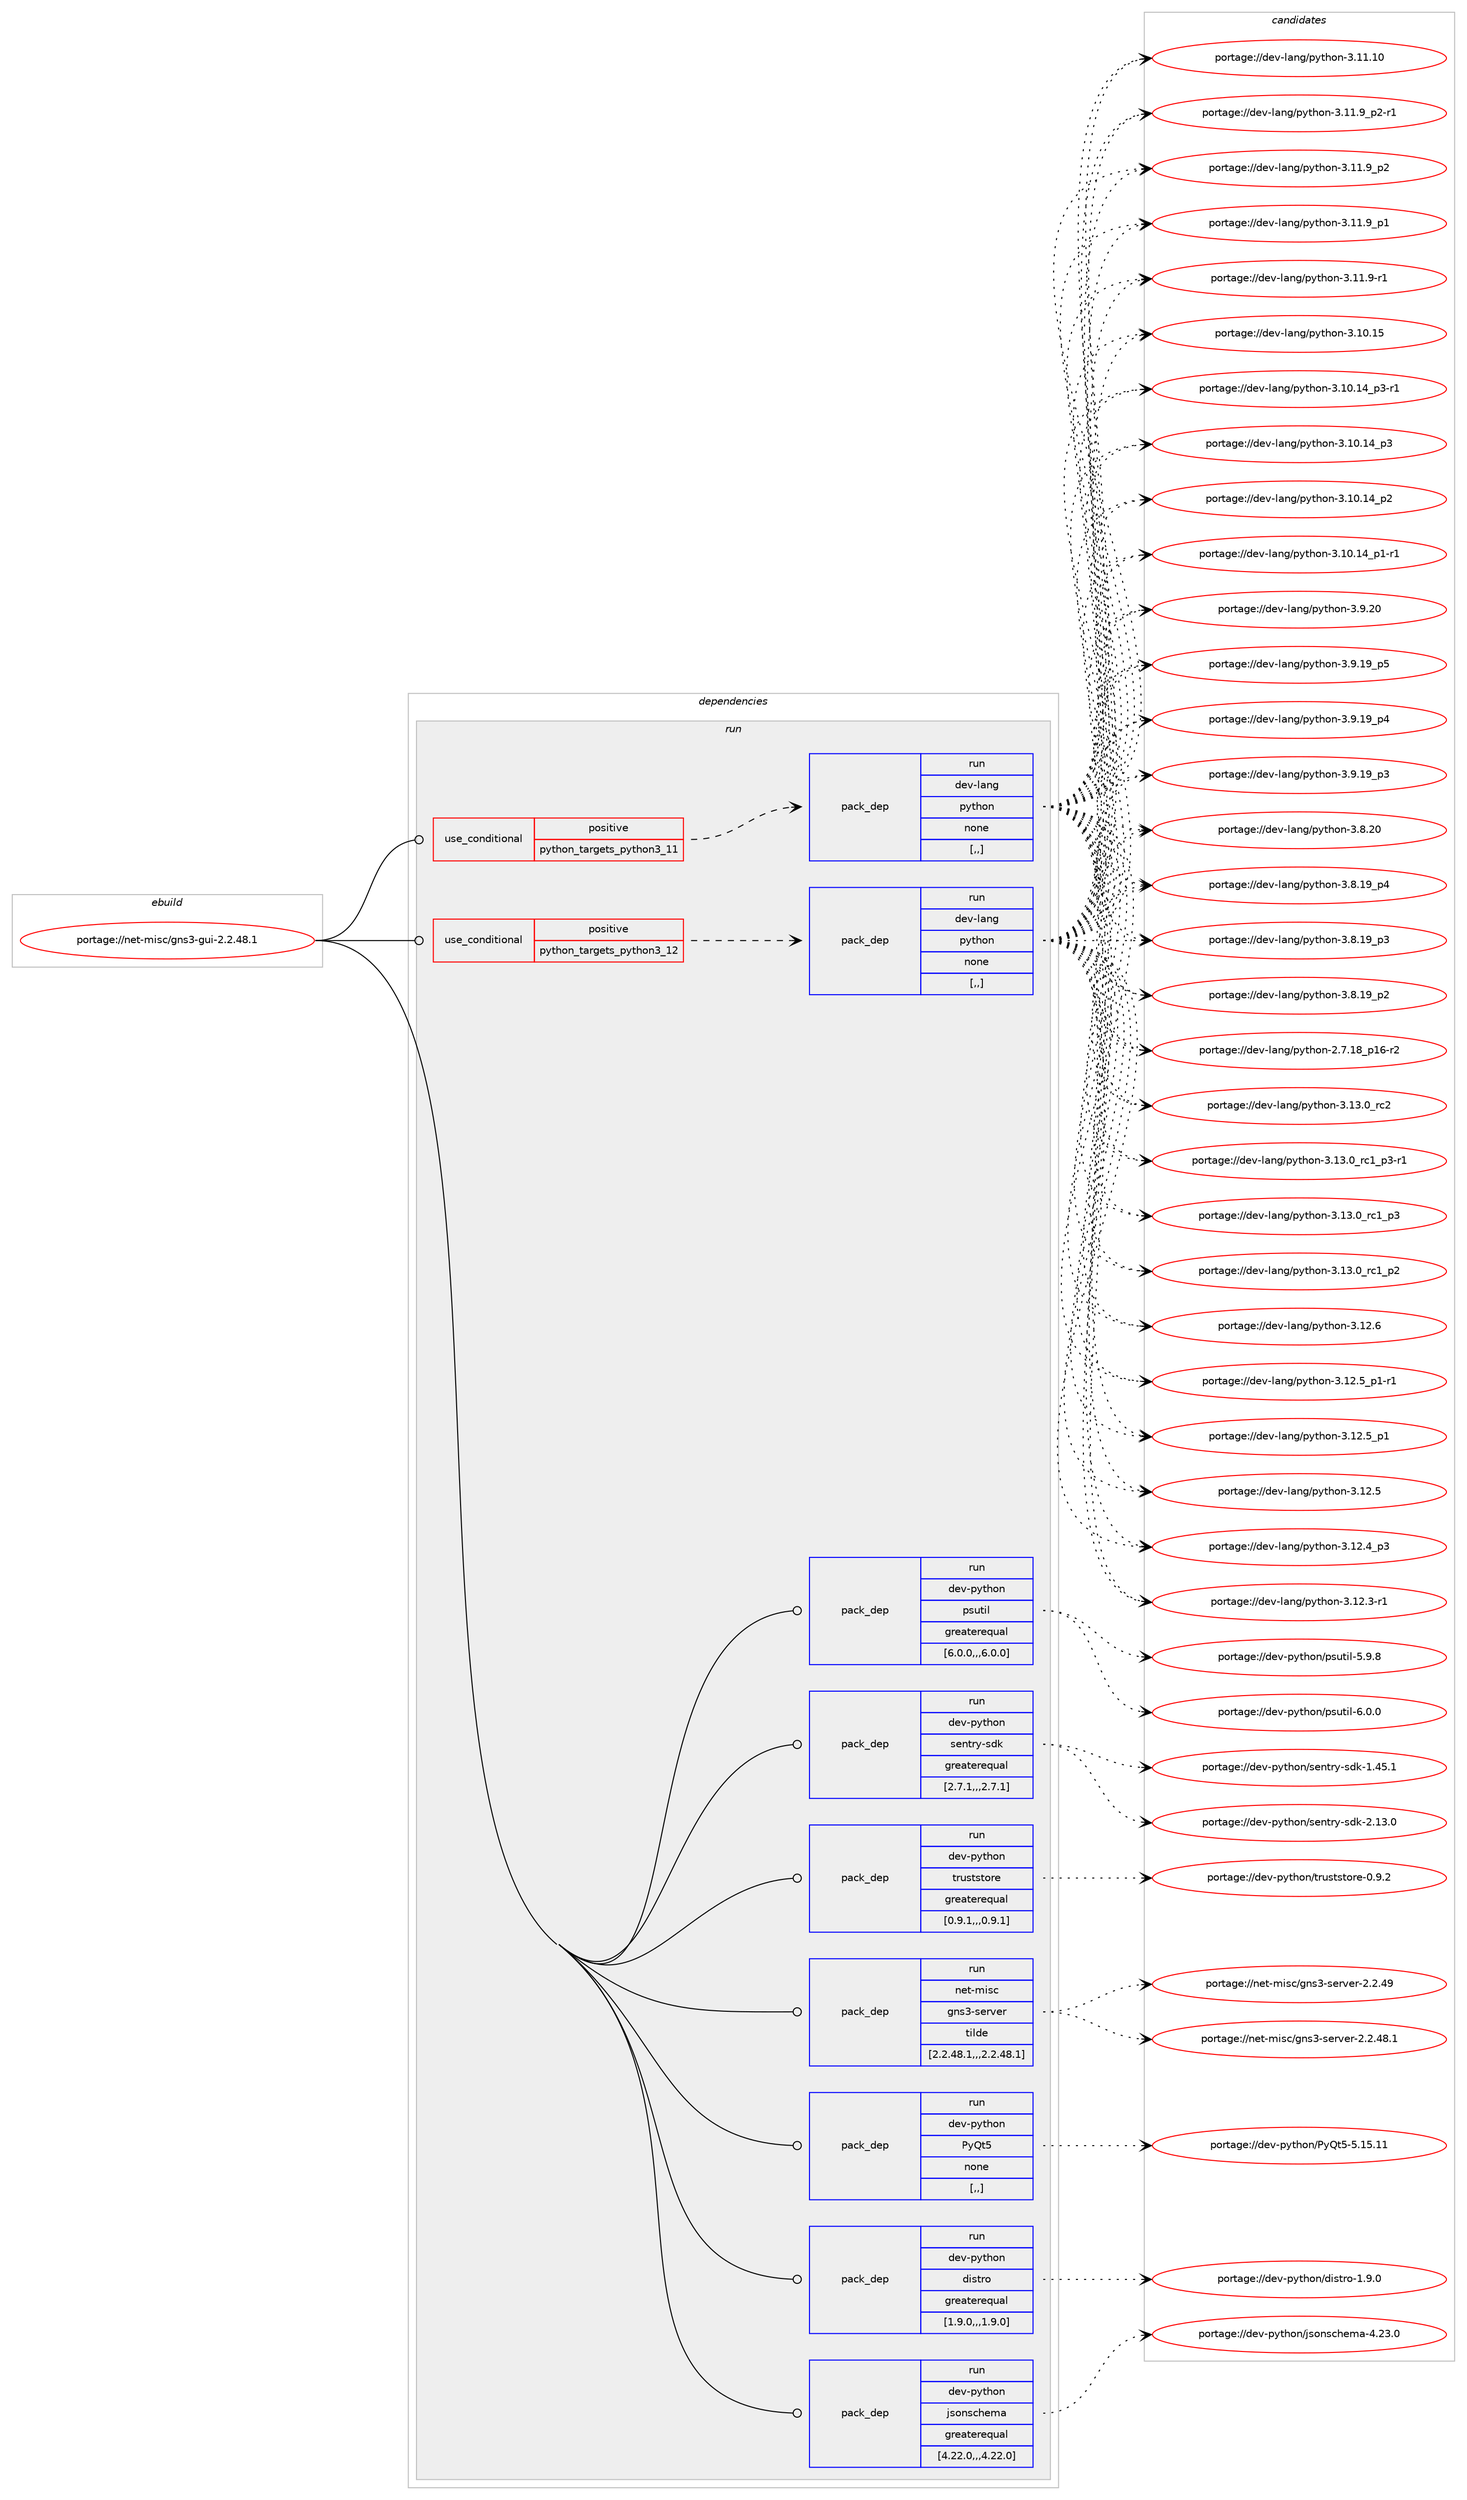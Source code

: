 digraph prolog {

# *************
# Graph options
# *************

newrank=true;
concentrate=true;
compound=true;
graph [rankdir=LR,fontname=Helvetica,fontsize=10,ranksep=1.5];#, ranksep=2.5, nodesep=0.2];
edge  [arrowhead=vee];
node  [fontname=Helvetica,fontsize=10];

# **********
# The ebuild
# **********

subgraph cluster_leftcol {
color=gray;
label=<<i>ebuild</i>>;
id [label="portage://net-misc/gns3-gui-2.2.48.1", color=red, width=4, href="../net-misc/gns3-gui-2.2.48.1.svg"];
}

# ****************
# The dependencies
# ****************

subgraph cluster_midcol {
color=gray;
label=<<i>dependencies</i>>;
subgraph cluster_compile {
fillcolor="#eeeeee";
style=filled;
label=<<i>compile</i>>;
}
subgraph cluster_compileandrun {
fillcolor="#eeeeee";
style=filled;
label=<<i>compile and run</i>>;
}
subgraph cluster_run {
fillcolor="#eeeeee";
style=filled;
label=<<i>run</i>>;
subgraph cond231245 {
dependency880910 [label=<<TABLE BORDER="0" CELLBORDER="1" CELLSPACING="0" CELLPADDING="4"><TR><TD ROWSPAN="3" CELLPADDING="10">use_conditional</TD></TR><TR><TD>positive</TD></TR><TR><TD>python_targets_python3_11</TD></TR></TABLE>>, shape=none, color=red];
subgraph pack643232 {
dependency880911 [label=<<TABLE BORDER="0" CELLBORDER="1" CELLSPACING="0" CELLPADDING="4" WIDTH="220"><TR><TD ROWSPAN="6" CELLPADDING="30">pack_dep</TD></TR><TR><TD WIDTH="110">run</TD></TR><TR><TD>dev-lang</TD></TR><TR><TD>python</TD></TR><TR><TD>none</TD></TR><TR><TD>[,,]</TD></TR></TABLE>>, shape=none, color=blue];
}
dependency880910:e -> dependency880911:w [weight=20,style="dashed",arrowhead="vee"];
}
id:e -> dependency880910:w [weight=20,style="solid",arrowhead="odot"];
subgraph cond231246 {
dependency880912 [label=<<TABLE BORDER="0" CELLBORDER="1" CELLSPACING="0" CELLPADDING="4"><TR><TD ROWSPAN="3" CELLPADDING="10">use_conditional</TD></TR><TR><TD>positive</TD></TR><TR><TD>python_targets_python3_12</TD></TR></TABLE>>, shape=none, color=red];
subgraph pack643233 {
dependency880913 [label=<<TABLE BORDER="0" CELLBORDER="1" CELLSPACING="0" CELLPADDING="4" WIDTH="220"><TR><TD ROWSPAN="6" CELLPADDING="30">pack_dep</TD></TR><TR><TD WIDTH="110">run</TD></TR><TR><TD>dev-lang</TD></TR><TR><TD>python</TD></TR><TR><TD>none</TD></TR><TR><TD>[,,]</TD></TR></TABLE>>, shape=none, color=blue];
}
dependency880912:e -> dependency880913:w [weight=20,style="dashed",arrowhead="vee"];
}
id:e -> dependency880912:w [weight=20,style="solid",arrowhead="odot"];
subgraph pack643234 {
dependency880914 [label=<<TABLE BORDER="0" CELLBORDER="1" CELLSPACING="0" CELLPADDING="4" WIDTH="220"><TR><TD ROWSPAN="6" CELLPADDING="30">pack_dep</TD></TR><TR><TD WIDTH="110">run</TD></TR><TR><TD>dev-python</TD></TR><TR><TD>PyQt5</TD></TR><TR><TD>none</TD></TR><TR><TD>[,,]</TD></TR></TABLE>>, shape=none, color=blue];
}
id:e -> dependency880914:w [weight=20,style="solid",arrowhead="odot"];
subgraph pack643235 {
dependency880915 [label=<<TABLE BORDER="0" CELLBORDER="1" CELLSPACING="0" CELLPADDING="4" WIDTH="220"><TR><TD ROWSPAN="6" CELLPADDING="30">pack_dep</TD></TR><TR><TD WIDTH="110">run</TD></TR><TR><TD>dev-python</TD></TR><TR><TD>distro</TD></TR><TR><TD>greaterequal</TD></TR><TR><TD>[1.9.0,,,1.9.0]</TD></TR></TABLE>>, shape=none, color=blue];
}
id:e -> dependency880915:w [weight=20,style="solid",arrowhead="odot"];
subgraph pack643236 {
dependency880916 [label=<<TABLE BORDER="0" CELLBORDER="1" CELLSPACING="0" CELLPADDING="4" WIDTH="220"><TR><TD ROWSPAN="6" CELLPADDING="30">pack_dep</TD></TR><TR><TD WIDTH="110">run</TD></TR><TR><TD>dev-python</TD></TR><TR><TD>jsonschema</TD></TR><TR><TD>greaterequal</TD></TR><TR><TD>[4.22.0,,,4.22.0]</TD></TR></TABLE>>, shape=none, color=blue];
}
id:e -> dependency880916:w [weight=20,style="solid",arrowhead="odot"];
subgraph pack643237 {
dependency880917 [label=<<TABLE BORDER="0" CELLBORDER="1" CELLSPACING="0" CELLPADDING="4" WIDTH="220"><TR><TD ROWSPAN="6" CELLPADDING="30">pack_dep</TD></TR><TR><TD WIDTH="110">run</TD></TR><TR><TD>dev-python</TD></TR><TR><TD>psutil</TD></TR><TR><TD>greaterequal</TD></TR><TR><TD>[6.0.0,,,6.0.0]</TD></TR></TABLE>>, shape=none, color=blue];
}
id:e -> dependency880917:w [weight=20,style="solid",arrowhead="odot"];
subgraph pack643238 {
dependency880918 [label=<<TABLE BORDER="0" CELLBORDER="1" CELLSPACING="0" CELLPADDING="4" WIDTH="220"><TR><TD ROWSPAN="6" CELLPADDING="30">pack_dep</TD></TR><TR><TD WIDTH="110">run</TD></TR><TR><TD>dev-python</TD></TR><TR><TD>sentry-sdk</TD></TR><TR><TD>greaterequal</TD></TR><TR><TD>[2.7.1,,,2.7.1]</TD></TR></TABLE>>, shape=none, color=blue];
}
id:e -> dependency880918:w [weight=20,style="solid",arrowhead="odot"];
subgraph pack643239 {
dependency880919 [label=<<TABLE BORDER="0" CELLBORDER="1" CELLSPACING="0" CELLPADDING="4" WIDTH="220"><TR><TD ROWSPAN="6" CELLPADDING="30">pack_dep</TD></TR><TR><TD WIDTH="110">run</TD></TR><TR><TD>dev-python</TD></TR><TR><TD>truststore</TD></TR><TR><TD>greaterequal</TD></TR><TR><TD>[0.9.1,,,0.9.1]</TD></TR></TABLE>>, shape=none, color=blue];
}
id:e -> dependency880919:w [weight=20,style="solid",arrowhead="odot"];
subgraph pack643240 {
dependency880920 [label=<<TABLE BORDER="0" CELLBORDER="1" CELLSPACING="0" CELLPADDING="4" WIDTH="220"><TR><TD ROWSPAN="6" CELLPADDING="30">pack_dep</TD></TR><TR><TD WIDTH="110">run</TD></TR><TR><TD>net-misc</TD></TR><TR><TD>gns3-server</TD></TR><TR><TD>tilde</TD></TR><TR><TD>[2.2.48.1,,,2.2.48.1]</TD></TR></TABLE>>, shape=none, color=blue];
}
id:e -> dependency880920:w [weight=20,style="solid",arrowhead="odot"];
}
}

# **************
# The candidates
# **************

subgraph cluster_choices {
rank=same;
color=gray;
label=<<i>candidates</i>>;

subgraph choice643232 {
color=black;
nodesep=1;
choice10010111845108971101034711212111610411111045514649514648951149950 [label="portage://dev-lang/python-3.13.0_rc2", color=red, width=4,href="../dev-lang/python-3.13.0_rc2.svg"];
choice1001011184510897110103471121211161041111104551464951464895114994995112514511449 [label="portage://dev-lang/python-3.13.0_rc1_p3-r1", color=red, width=4,href="../dev-lang/python-3.13.0_rc1_p3-r1.svg"];
choice100101118451089711010347112121116104111110455146495146489511499499511251 [label="portage://dev-lang/python-3.13.0_rc1_p3", color=red, width=4,href="../dev-lang/python-3.13.0_rc1_p3.svg"];
choice100101118451089711010347112121116104111110455146495146489511499499511250 [label="portage://dev-lang/python-3.13.0_rc1_p2", color=red, width=4,href="../dev-lang/python-3.13.0_rc1_p2.svg"];
choice10010111845108971101034711212111610411111045514649504654 [label="portage://dev-lang/python-3.12.6", color=red, width=4,href="../dev-lang/python-3.12.6.svg"];
choice1001011184510897110103471121211161041111104551464950465395112494511449 [label="portage://dev-lang/python-3.12.5_p1-r1", color=red, width=4,href="../dev-lang/python-3.12.5_p1-r1.svg"];
choice100101118451089711010347112121116104111110455146495046539511249 [label="portage://dev-lang/python-3.12.5_p1", color=red, width=4,href="../dev-lang/python-3.12.5_p1.svg"];
choice10010111845108971101034711212111610411111045514649504653 [label="portage://dev-lang/python-3.12.5", color=red, width=4,href="../dev-lang/python-3.12.5.svg"];
choice100101118451089711010347112121116104111110455146495046529511251 [label="portage://dev-lang/python-3.12.4_p3", color=red, width=4,href="../dev-lang/python-3.12.4_p3.svg"];
choice100101118451089711010347112121116104111110455146495046514511449 [label="portage://dev-lang/python-3.12.3-r1", color=red, width=4,href="../dev-lang/python-3.12.3-r1.svg"];
choice1001011184510897110103471121211161041111104551464949464948 [label="portage://dev-lang/python-3.11.10", color=red, width=4,href="../dev-lang/python-3.11.10.svg"];
choice1001011184510897110103471121211161041111104551464949465795112504511449 [label="portage://dev-lang/python-3.11.9_p2-r1", color=red, width=4,href="../dev-lang/python-3.11.9_p2-r1.svg"];
choice100101118451089711010347112121116104111110455146494946579511250 [label="portage://dev-lang/python-3.11.9_p2", color=red, width=4,href="../dev-lang/python-3.11.9_p2.svg"];
choice100101118451089711010347112121116104111110455146494946579511249 [label="portage://dev-lang/python-3.11.9_p1", color=red, width=4,href="../dev-lang/python-3.11.9_p1.svg"];
choice100101118451089711010347112121116104111110455146494946574511449 [label="portage://dev-lang/python-3.11.9-r1", color=red, width=4,href="../dev-lang/python-3.11.9-r1.svg"];
choice1001011184510897110103471121211161041111104551464948464953 [label="portage://dev-lang/python-3.10.15", color=red, width=4,href="../dev-lang/python-3.10.15.svg"];
choice100101118451089711010347112121116104111110455146494846495295112514511449 [label="portage://dev-lang/python-3.10.14_p3-r1", color=red, width=4,href="../dev-lang/python-3.10.14_p3-r1.svg"];
choice10010111845108971101034711212111610411111045514649484649529511251 [label="portage://dev-lang/python-3.10.14_p3", color=red, width=4,href="../dev-lang/python-3.10.14_p3.svg"];
choice10010111845108971101034711212111610411111045514649484649529511250 [label="portage://dev-lang/python-3.10.14_p2", color=red, width=4,href="../dev-lang/python-3.10.14_p2.svg"];
choice100101118451089711010347112121116104111110455146494846495295112494511449 [label="portage://dev-lang/python-3.10.14_p1-r1", color=red, width=4,href="../dev-lang/python-3.10.14_p1-r1.svg"];
choice10010111845108971101034711212111610411111045514657465048 [label="portage://dev-lang/python-3.9.20", color=red, width=4,href="../dev-lang/python-3.9.20.svg"];
choice100101118451089711010347112121116104111110455146574649579511253 [label="portage://dev-lang/python-3.9.19_p5", color=red, width=4,href="../dev-lang/python-3.9.19_p5.svg"];
choice100101118451089711010347112121116104111110455146574649579511252 [label="portage://dev-lang/python-3.9.19_p4", color=red, width=4,href="../dev-lang/python-3.9.19_p4.svg"];
choice100101118451089711010347112121116104111110455146574649579511251 [label="portage://dev-lang/python-3.9.19_p3", color=red, width=4,href="../dev-lang/python-3.9.19_p3.svg"];
choice10010111845108971101034711212111610411111045514656465048 [label="portage://dev-lang/python-3.8.20", color=red, width=4,href="../dev-lang/python-3.8.20.svg"];
choice100101118451089711010347112121116104111110455146564649579511252 [label="portage://dev-lang/python-3.8.19_p4", color=red, width=4,href="../dev-lang/python-3.8.19_p4.svg"];
choice100101118451089711010347112121116104111110455146564649579511251 [label="portage://dev-lang/python-3.8.19_p3", color=red, width=4,href="../dev-lang/python-3.8.19_p3.svg"];
choice100101118451089711010347112121116104111110455146564649579511250 [label="portage://dev-lang/python-3.8.19_p2", color=red, width=4,href="../dev-lang/python-3.8.19_p2.svg"];
choice100101118451089711010347112121116104111110455046554649569511249544511450 [label="portage://dev-lang/python-2.7.18_p16-r2", color=red, width=4,href="../dev-lang/python-2.7.18_p16-r2.svg"];
dependency880911:e -> choice10010111845108971101034711212111610411111045514649514648951149950:w [style=dotted,weight="100"];
dependency880911:e -> choice1001011184510897110103471121211161041111104551464951464895114994995112514511449:w [style=dotted,weight="100"];
dependency880911:e -> choice100101118451089711010347112121116104111110455146495146489511499499511251:w [style=dotted,weight="100"];
dependency880911:e -> choice100101118451089711010347112121116104111110455146495146489511499499511250:w [style=dotted,weight="100"];
dependency880911:e -> choice10010111845108971101034711212111610411111045514649504654:w [style=dotted,weight="100"];
dependency880911:e -> choice1001011184510897110103471121211161041111104551464950465395112494511449:w [style=dotted,weight="100"];
dependency880911:e -> choice100101118451089711010347112121116104111110455146495046539511249:w [style=dotted,weight="100"];
dependency880911:e -> choice10010111845108971101034711212111610411111045514649504653:w [style=dotted,weight="100"];
dependency880911:e -> choice100101118451089711010347112121116104111110455146495046529511251:w [style=dotted,weight="100"];
dependency880911:e -> choice100101118451089711010347112121116104111110455146495046514511449:w [style=dotted,weight="100"];
dependency880911:e -> choice1001011184510897110103471121211161041111104551464949464948:w [style=dotted,weight="100"];
dependency880911:e -> choice1001011184510897110103471121211161041111104551464949465795112504511449:w [style=dotted,weight="100"];
dependency880911:e -> choice100101118451089711010347112121116104111110455146494946579511250:w [style=dotted,weight="100"];
dependency880911:e -> choice100101118451089711010347112121116104111110455146494946579511249:w [style=dotted,weight="100"];
dependency880911:e -> choice100101118451089711010347112121116104111110455146494946574511449:w [style=dotted,weight="100"];
dependency880911:e -> choice1001011184510897110103471121211161041111104551464948464953:w [style=dotted,weight="100"];
dependency880911:e -> choice100101118451089711010347112121116104111110455146494846495295112514511449:w [style=dotted,weight="100"];
dependency880911:e -> choice10010111845108971101034711212111610411111045514649484649529511251:w [style=dotted,weight="100"];
dependency880911:e -> choice10010111845108971101034711212111610411111045514649484649529511250:w [style=dotted,weight="100"];
dependency880911:e -> choice100101118451089711010347112121116104111110455146494846495295112494511449:w [style=dotted,weight="100"];
dependency880911:e -> choice10010111845108971101034711212111610411111045514657465048:w [style=dotted,weight="100"];
dependency880911:e -> choice100101118451089711010347112121116104111110455146574649579511253:w [style=dotted,weight="100"];
dependency880911:e -> choice100101118451089711010347112121116104111110455146574649579511252:w [style=dotted,weight="100"];
dependency880911:e -> choice100101118451089711010347112121116104111110455146574649579511251:w [style=dotted,weight="100"];
dependency880911:e -> choice10010111845108971101034711212111610411111045514656465048:w [style=dotted,weight="100"];
dependency880911:e -> choice100101118451089711010347112121116104111110455146564649579511252:w [style=dotted,weight="100"];
dependency880911:e -> choice100101118451089711010347112121116104111110455146564649579511251:w [style=dotted,weight="100"];
dependency880911:e -> choice100101118451089711010347112121116104111110455146564649579511250:w [style=dotted,weight="100"];
dependency880911:e -> choice100101118451089711010347112121116104111110455046554649569511249544511450:w [style=dotted,weight="100"];
}
subgraph choice643233 {
color=black;
nodesep=1;
choice10010111845108971101034711212111610411111045514649514648951149950 [label="portage://dev-lang/python-3.13.0_rc2", color=red, width=4,href="../dev-lang/python-3.13.0_rc2.svg"];
choice1001011184510897110103471121211161041111104551464951464895114994995112514511449 [label="portage://dev-lang/python-3.13.0_rc1_p3-r1", color=red, width=4,href="../dev-lang/python-3.13.0_rc1_p3-r1.svg"];
choice100101118451089711010347112121116104111110455146495146489511499499511251 [label="portage://dev-lang/python-3.13.0_rc1_p3", color=red, width=4,href="../dev-lang/python-3.13.0_rc1_p3.svg"];
choice100101118451089711010347112121116104111110455146495146489511499499511250 [label="portage://dev-lang/python-3.13.0_rc1_p2", color=red, width=4,href="../dev-lang/python-3.13.0_rc1_p2.svg"];
choice10010111845108971101034711212111610411111045514649504654 [label="portage://dev-lang/python-3.12.6", color=red, width=4,href="../dev-lang/python-3.12.6.svg"];
choice1001011184510897110103471121211161041111104551464950465395112494511449 [label="portage://dev-lang/python-3.12.5_p1-r1", color=red, width=4,href="../dev-lang/python-3.12.5_p1-r1.svg"];
choice100101118451089711010347112121116104111110455146495046539511249 [label="portage://dev-lang/python-3.12.5_p1", color=red, width=4,href="../dev-lang/python-3.12.5_p1.svg"];
choice10010111845108971101034711212111610411111045514649504653 [label="portage://dev-lang/python-3.12.5", color=red, width=4,href="../dev-lang/python-3.12.5.svg"];
choice100101118451089711010347112121116104111110455146495046529511251 [label="portage://dev-lang/python-3.12.4_p3", color=red, width=4,href="../dev-lang/python-3.12.4_p3.svg"];
choice100101118451089711010347112121116104111110455146495046514511449 [label="portage://dev-lang/python-3.12.3-r1", color=red, width=4,href="../dev-lang/python-3.12.3-r1.svg"];
choice1001011184510897110103471121211161041111104551464949464948 [label="portage://dev-lang/python-3.11.10", color=red, width=4,href="../dev-lang/python-3.11.10.svg"];
choice1001011184510897110103471121211161041111104551464949465795112504511449 [label="portage://dev-lang/python-3.11.9_p2-r1", color=red, width=4,href="../dev-lang/python-3.11.9_p2-r1.svg"];
choice100101118451089711010347112121116104111110455146494946579511250 [label="portage://dev-lang/python-3.11.9_p2", color=red, width=4,href="../dev-lang/python-3.11.9_p2.svg"];
choice100101118451089711010347112121116104111110455146494946579511249 [label="portage://dev-lang/python-3.11.9_p1", color=red, width=4,href="../dev-lang/python-3.11.9_p1.svg"];
choice100101118451089711010347112121116104111110455146494946574511449 [label="portage://dev-lang/python-3.11.9-r1", color=red, width=4,href="../dev-lang/python-3.11.9-r1.svg"];
choice1001011184510897110103471121211161041111104551464948464953 [label="portage://dev-lang/python-3.10.15", color=red, width=4,href="../dev-lang/python-3.10.15.svg"];
choice100101118451089711010347112121116104111110455146494846495295112514511449 [label="portage://dev-lang/python-3.10.14_p3-r1", color=red, width=4,href="../dev-lang/python-3.10.14_p3-r1.svg"];
choice10010111845108971101034711212111610411111045514649484649529511251 [label="portage://dev-lang/python-3.10.14_p3", color=red, width=4,href="../dev-lang/python-3.10.14_p3.svg"];
choice10010111845108971101034711212111610411111045514649484649529511250 [label="portage://dev-lang/python-3.10.14_p2", color=red, width=4,href="../dev-lang/python-3.10.14_p2.svg"];
choice100101118451089711010347112121116104111110455146494846495295112494511449 [label="portage://dev-lang/python-3.10.14_p1-r1", color=red, width=4,href="../dev-lang/python-3.10.14_p1-r1.svg"];
choice10010111845108971101034711212111610411111045514657465048 [label="portage://dev-lang/python-3.9.20", color=red, width=4,href="../dev-lang/python-3.9.20.svg"];
choice100101118451089711010347112121116104111110455146574649579511253 [label="portage://dev-lang/python-3.9.19_p5", color=red, width=4,href="../dev-lang/python-3.9.19_p5.svg"];
choice100101118451089711010347112121116104111110455146574649579511252 [label="portage://dev-lang/python-3.9.19_p4", color=red, width=4,href="../dev-lang/python-3.9.19_p4.svg"];
choice100101118451089711010347112121116104111110455146574649579511251 [label="portage://dev-lang/python-3.9.19_p3", color=red, width=4,href="../dev-lang/python-3.9.19_p3.svg"];
choice10010111845108971101034711212111610411111045514656465048 [label="portage://dev-lang/python-3.8.20", color=red, width=4,href="../dev-lang/python-3.8.20.svg"];
choice100101118451089711010347112121116104111110455146564649579511252 [label="portage://dev-lang/python-3.8.19_p4", color=red, width=4,href="../dev-lang/python-3.8.19_p4.svg"];
choice100101118451089711010347112121116104111110455146564649579511251 [label="portage://dev-lang/python-3.8.19_p3", color=red, width=4,href="../dev-lang/python-3.8.19_p3.svg"];
choice100101118451089711010347112121116104111110455146564649579511250 [label="portage://dev-lang/python-3.8.19_p2", color=red, width=4,href="../dev-lang/python-3.8.19_p2.svg"];
choice100101118451089711010347112121116104111110455046554649569511249544511450 [label="portage://dev-lang/python-2.7.18_p16-r2", color=red, width=4,href="../dev-lang/python-2.7.18_p16-r2.svg"];
dependency880913:e -> choice10010111845108971101034711212111610411111045514649514648951149950:w [style=dotted,weight="100"];
dependency880913:e -> choice1001011184510897110103471121211161041111104551464951464895114994995112514511449:w [style=dotted,weight="100"];
dependency880913:e -> choice100101118451089711010347112121116104111110455146495146489511499499511251:w [style=dotted,weight="100"];
dependency880913:e -> choice100101118451089711010347112121116104111110455146495146489511499499511250:w [style=dotted,weight="100"];
dependency880913:e -> choice10010111845108971101034711212111610411111045514649504654:w [style=dotted,weight="100"];
dependency880913:e -> choice1001011184510897110103471121211161041111104551464950465395112494511449:w [style=dotted,weight="100"];
dependency880913:e -> choice100101118451089711010347112121116104111110455146495046539511249:w [style=dotted,weight="100"];
dependency880913:e -> choice10010111845108971101034711212111610411111045514649504653:w [style=dotted,weight="100"];
dependency880913:e -> choice100101118451089711010347112121116104111110455146495046529511251:w [style=dotted,weight="100"];
dependency880913:e -> choice100101118451089711010347112121116104111110455146495046514511449:w [style=dotted,weight="100"];
dependency880913:e -> choice1001011184510897110103471121211161041111104551464949464948:w [style=dotted,weight="100"];
dependency880913:e -> choice1001011184510897110103471121211161041111104551464949465795112504511449:w [style=dotted,weight="100"];
dependency880913:e -> choice100101118451089711010347112121116104111110455146494946579511250:w [style=dotted,weight="100"];
dependency880913:e -> choice100101118451089711010347112121116104111110455146494946579511249:w [style=dotted,weight="100"];
dependency880913:e -> choice100101118451089711010347112121116104111110455146494946574511449:w [style=dotted,weight="100"];
dependency880913:e -> choice1001011184510897110103471121211161041111104551464948464953:w [style=dotted,weight="100"];
dependency880913:e -> choice100101118451089711010347112121116104111110455146494846495295112514511449:w [style=dotted,weight="100"];
dependency880913:e -> choice10010111845108971101034711212111610411111045514649484649529511251:w [style=dotted,weight="100"];
dependency880913:e -> choice10010111845108971101034711212111610411111045514649484649529511250:w [style=dotted,weight="100"];
dependency880913:e -> choice100101118451089711010347112121116104111110455146494846495295112494511449:w [style=dotted,weight="100"];
dependency880913:e -> choice10010111845108971101034711212111610411111045514657465048:w [style=dotted,weight="100"];
dependency880913:e -> choice100101118451089711010347112121116104111110455146574649579511253:w [style=dotted,weight="100"];
dependency880913:e -> choice100101118451089711010347112121116104111110455146574649579511252:w [style=dotted,weight="100"];
dependency880913:e -> choice100101118451089711010347112121116104111110455146574649579511251:w [style=dotted,weight="100"];
dependency880913:e -> choice10010111845108971101034711212111610411111045514656465048:w [style=dotted,weight="100"];
dependency880913:e -> choice100101118451089711010347112121116104111110455146564649579511252:w [style=dotted,weight="100"];
dependency880913:e -> choice100101118451089711010347112121116104111110455146564649579511251:w [style=dotted,weight="100"];
dependency880913:e -> choice100101118451089711010347112121116104111110455146564649579511250:w [style=dotted,weight="100"];
dependency880913:e -> choice100101118451089711010347112121116104111110455046554649569511249544511450:w [style=dotted,weight="100"];
}
subgraph choice643234 {
color=black;
nodesep=1;
choice10010111845112121116104111110478012181116534553464953464949 [label="portage://dev-python/PyQt5-5.15.11", color=red, width=4,href="../dev-python/PyQt5-5.15.11.svg"];
dependency880914:e -> choice10010111845112121116104111110478012181116534553464953464949:w [style=dotted,weight="100"];
}
subgraph choice643235 {
color=black;
nodesep=1;
choice1001011184511212111610411111047100105115116114111454946574648 [label="portage://dev-python/distro-1.9.0", color=red, width=4,href="../dev-python/distro-1.9.0.svg"];
dependency880915:e -> choice1001011184511212111610411111047100105115116114111454946574648:w [style=dotted,weight="100"];
}
subgraph choice643236 {
color=black;
nodesep=1;
choice1001011184511212111610411111047106115111110115991041011099745524650514648 [label="portage://dev-python/jsonschema-4.23.0", color=red, width=4,href="../dev-python/jsonschema-4.23.0.svg"];
dependency880916:e -> choice1001011184511212111610411111047106115111110115991041011099745524650514648:w [style=dotted,weight="100"];
}
subgraph choice643237 {
color=black;
nodesep=1;
choice1001011184511212111610411111047112115117116105108455446484648 [label="portage://dev-python/psutil-6.0.0", color=red, width=4,href="../dev-python/psutil-6.0.0.svg"];
choice1001011184511212111610411111047112115117116105108455346574656 [label="portage://dev-python/psutil-5.9.8", color=red, width=4,href="../dev-python/psutil-5.9.8.svg"];
dependency880917:e -> choice1001011184511212111610411111047112115117116105108455446484648:w [style=dotted,weight="100"];
dependency880917:e -> choice1001011184511212111610411111047112115117116105108455346574656:w [style=dotted,weight="100"];
}
subgraph choice643238 {
color=black;
nodesep=1;
choice10010111845112121116104111110471151011101161141214511510010745504649514648 [label="portage://dev-python/sentry-sdk-2.13.0", color=red, width=4,href="../dev-python/sentry-sdk-2.13.0.svg"];
choice10010111845112121116104111110471151011101161141214511510010745494652534649 [label="portage://dev-python/sentry-sdk-1.45.1", color=red, width=4,href="../dev-python/sentry-sdk-1.45.1.svg"];
dependency880918:e -> choice10010111845112121116104111110471151011101161141214511510010745504649514648:w [style=dotted,weight="100"];
dependency880918:e -> choice10010111845112121116104111110471151011101161141214511510010745494652534649:w [style=dotted,weight="100"];
}
subgraph choice643239 {
color=black;
nodesep=1;
choice1001011184511212111610411111047116114117115116115116111114101454846574650 [label="portage://dev-python/truststore-0.9.2", color=red, width=4,href="../dev-python/truststore-0.9.2.svg"];
dependency880919:e -> choice1001011184511212111610411111047116114117115116115116111114101454846574650:w [style=dotted,weight="100"];
}
subgraph choice643240 {
color=black;
nodesep=1;
choice110101116451091051159947103110115514511510111411810111445504650465257 [label="portage://net-misc/gns3-server-2.2.49", color=red, width=4,href="../net-misc/gns3-server-2.2.49.svg"];
choice1101011164510910511599471031101155145115101114118101114455046504652564649 [label="portage://net-misc/gns3-server-2.2.48.1", color=red, width=4,href="../net-misc/gns3-server-2.2.48.1.svg"];
dependency880920:e -> choice110101116451091051159947103110115514511510111411810111445504650465257:w [style=dotted,weight="100"];
dependency880920:e -> choice1101011164510910511599471031101155145115101114118101114455046504652564649:w [style=dotted,weight="100"];
}
}

}
